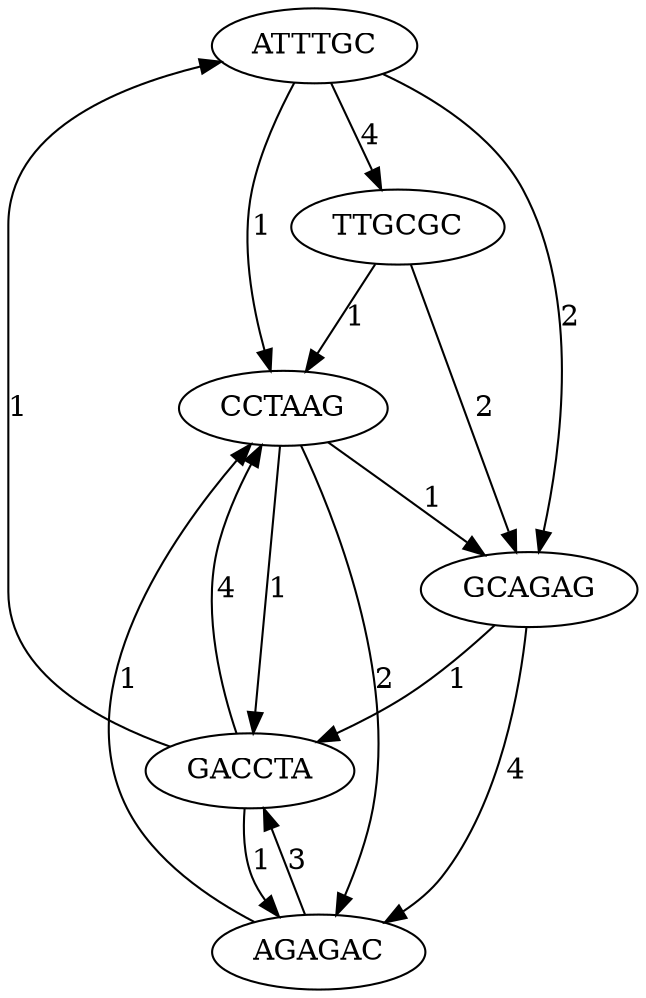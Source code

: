 digraph initial {
	ATTTGC -> TTGCGC [label=4];
	ATTTGC -> CCTAAG [label=1];
	ATTTGC -> GCAGAG [label=2];
	GACCTA -> ATTTGC [label=1];
	GACCTA -> AGAGAC [label=1];
	GACCTA -> CCTAAG [label=4];
	AGAGAC -> GACCTA [label=3];
	AGAGAC -> CCTAAG [label=1];
	TTGCGC -> CCTAAG [label=1];
	TTGCGC -> GCAGAG [label=2];
	CCTAAG -> GACCTA [label=1];
	CCTAAG -> AGAGAC [label=2];
	CCTAAG -> GCAGAG [label=1];
	GCAGAG -> GACCTA [label=1];
	GCAGAG -> AGAGAC [label=4];
}
